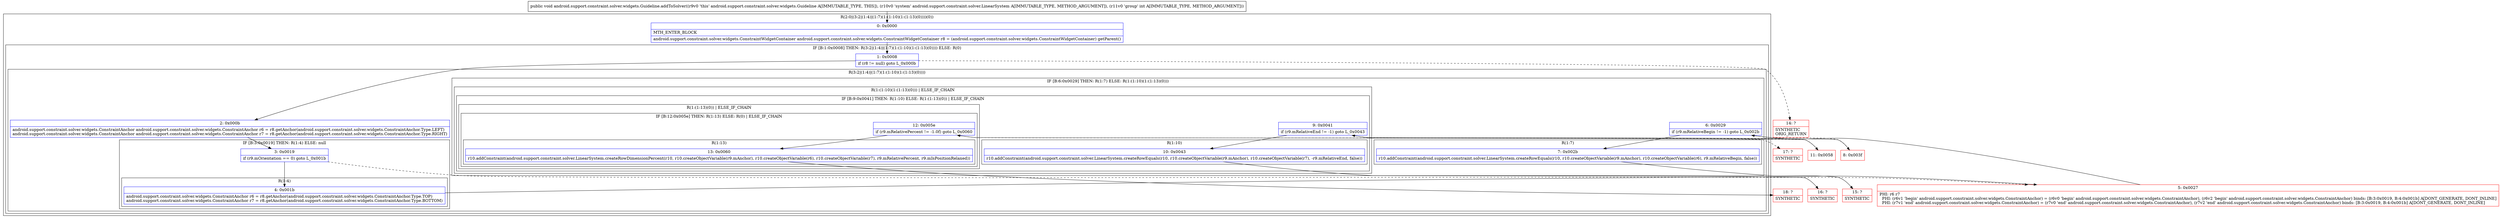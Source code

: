 digraph "CFG forandroid.support.constraint.solver.widgets.Guideline.addToSolver(Landroid\/support\/constraint\/solver\/LinearSystem;I)V" {
subgraph cluster_Region_1010655590 {
label = "R(2:0|(3:2|(1:4)|(1:7)(1:(1:10)(1:(1:13)(0))))(0))";
node [shape=record,color=blue];
Node_0 [shape=record,label="{0\:\ 0x0000|MTH_ENTER_BLOCK\l|android.support.constraint.solver.widgets.ConstraintWidgetContainer android.support.constraint.solver.widgets.ConstraintWidgetContainer r8 = (android.support.constraint.solver.widgets.ConstraintWidgetContainer) getParent()\l}"];
subgraph cluster_IfRegion_821452200 {
label = "IF [B:1:0x0008] THEN: R(3:2|(1:4)|(1:7)(1:(1:10)(1:(1:13)(0)))) ELSE: R(0)";
node [shape=record,color=blue];
Node_1 [shape=record,label="{1\:\ 0x0008|if (r8 != null) goto L_0x000b\l}"];
subgraph cluster_Region_678688912 {
label = "R(3:2|(1:4)|(1:7)(1:(1:10)(1:(1:13)(0))))";
node [shape=record,color=blue];
Node_2 [shape=record,label="{2\:\ 0x000b|android.support.constraint.solver.widgets.ConstraintAnchor android.support.constraint.solver.widgets.ConstraintAnchor r6 = r8.getAnchor(android.support.constraint.solver.widgets.ConstraintAnchor.Type.LEFT)\landroid.support.constraint.solver.widgets.ConstraintAnchor android.support.constraint.solver.widgets.ConstraintAnchor r7 = r8.getAnchor(android.support.constraint.solver.widgets.ConstraintAnchor.Type.RIGHT)\l}"];
subgraph cluster_IfRegion_1951603397 {
label = "IF [B:3:0x0019] THEN: R(1:4) ELSE: null";
node [shape=record,color=blue];
Node_3 [shape=record,label="{3\:\ 0x0019|if (r9.mOrientation == 0) goto L_0x001b\l}"];
subgraph cluster_Region_601690888 {
label = "R(1:4)";
node [shape=record,color=blue];
Node_4 [shape=record,label="{4\:\ 0x001b|android.support.constraint.solver.widgets.ConstraintAnchor r6 = r8.getAnchor(android.support.constraint.solver.widgets.ConstraintAnchor.Type.TOP)\landroid.support.constraint.solver.widgets.ConstraintAnchor r7 = r8.getAnchor(android.support.constraint.solver.widgets.ConstraintAnchor.Type.BOTTOM)\l}"];
}
}
subgraph cluster_IfRegion_1869828288 {
label = "IF [B:6:0x0029] THEN: R(1:7) ELSE: R(1:(1:10)(1:(1:13)(0)))";
node [shape=record,color=blue];
Node_6 [shape=record,label="{6\:\ 0x0029|if (r9.mRelativeBegin != \-1) goto L_0x002b\l}"];
subgraph cluster_Region_1950113860 {
label = "R(1:7)";
node [shape=record,color=blue];
Node_7 [shape=record,label="{7\:\ 0x002b|r10.addConstraint(android.support.constraint.solver.LinearSystem.createRowEquals(r10, r10.createObjectVariable(r9.mAnchor), r10.createObjectVariable(r6), r9.mRelativeBegin, false))\l}"];
}
subgraph cluster_Region_225293039 {
label = "R(1:(1:10)(1:(1:13)(0))) | ELSE_IF_CHAIN\l";
node [shape=record,color=blue];
subgraph cluster_IfRegion_839648789 {
label = "IF [B:9:0x0041] THEN: R(1:10) ELSE: R(1:(1:13)(0)) | ELSE_IF_CHAIN\l";
node [shape=record,color=blue];
Node_9 [shape=record,label="{9\:\ 0x0041|if (r9.mRelativeEnd != \-1) goto L_0x0043\l}"];
subgraph cluster_Region_1101379914 {
label = "R(1:10)";
node [shape=record,color=blue];
Node_10 [shape=record,label="{10\:\ 0x0043|r10.addConstraint(android.support.constraint.solver.LinearSystem.createRowEquals(r10, r10.createObjectVariable(r9.mAnchor), r10.createObjectVariable(r7), \-r9.mRelativeEnd, false))\l}"];
}
subgraph cluster_Region_1583724451 {
label = "R(1:(1:13)(0)) | ELSE_IF_CHAIN\l";
node [shape=record,color=blue];
subgraph cluster_IfRegion_736430591 {
label = "IF [B:12:0x005e] THEN: R(1:13) ELSE: R(0) | ELSE_IF_CHAIN\l";
node [shape=record,color=blue];
Node_12 [shape=record,label="{12\:\ 0x005e|if (r9.mRelativePercent != \-1.0f) goto L_0x0060\l}"];
subgraph cluster_Region_1990551670 {
label = "R(1:13)";
node [shape=record,color=blue];
Node_13 [shape=record,label="{13\:\ 0x0060|r10.addConstraint(android.support.constraint.solver.LinearSystem.createRowDimensionPercent(r10, r10.createObjectVariable(r9.mAnchor), r10.createObjectVariable(r6), r10.createObjectVariable(r7), r9.mRelativePercent, r9.mIsPositionRelaxed))\l}"];
}
subgraph cluster_Region_1266625702 {
label = "R(0)";
node [shape=record,color=blue];
}
}
}
}
}
}
}
subgraph cluster_Region_420587378 {
label = "R(0)";
node [shape=record,color=blue];
}
}
}
Node_5 [shape=record,color=red,label="{5\:\ 0x0027|PHI: r6 r7 \l  PHI: (r6v1 'begin' android.support.constraint.solver.widgets.ConstraintAnchor) = (r6v0 'begin' android.support.constraint.solver.widgets.ConstraintAnchor), (r6v2 'begin' android.support.constraint.solver.widgets.ConstraintAnchor) binds: [B:3:0x0019, B:4:0x001b] A[DONT_GENERATE, DONT_INLINE]\l  PHI: (r7v1 'end' android.support.constraint.solver.widgets.ConstraintAnchor) = (r7v0 'end' android.support.constraint.solver.widgets.ConstraintAnchor), (r7v2 'end' android.support.constraint.solver.widgets.ConstraintAnchor) binds: [B:3:0x0019, B:4:0x001b] A[DONT_GENERATE, DONT_INLINE]\l}"];
Node_8 [shape=record,color=red,label="{8\:\ 0x003f}"];
Node_11 [shape=record,color=red,label="{11\:\ 0x0058}"];
Node_14 [shape=record,color=red,label="{14\:\ ?|SYNTHETIC\lORIG_RETURN\l}"];
Node_15 [shape=record,color=red,label="{15\:\ ?|SYNTHETIC\l}"];
Node_16 [shape=record,color=red,label="{16\:\ ?|SYNTHETIC\l}"];
Node_17 [shape=record,color=red,label="{17\:\ ?|SYNTHETIC\l}"];
Node_18 [shape=record,color=red,label="{18\:\ ?|SYNTHETIC\l}"];
MethodNode[shape=record,label="{public void android.support.constraint.solver.widgets.Guideline.addToSolver((r9v0 'this' android.support.constraint.solver.widgets.Guideline A[IMMUTABLE_TYPE, THIS]), (r10v0 'system' android.support.constraint.solver.LinearSystem A[IMMUTABLE_TYPE, METHOD_ARGUMENT]), (r11v0 'group' int A[IMMUTABLE_TYPE, METHOD_ARGUMENT])) }"];
MethodNode -> Node_0;
Node_0 -> Node_1;
Node_1 -> Node_2;
Node_1 -> Node_14[style=dashed];
Node_2 -> Node_3;
Node_3 -> Node_4;
Node_3 -> Node_5[style=dashed];
Node_4 -> Node_5;
Node_6 -> Node_7;
Node_6 -> Node_8[style=dashed];
Node_7 -> Node_15;
Node_9 -> Node_10;
Node_9 -> Node_11[style=dashed];
Node_10 -> Node_16;
Node_12 -> Node_13;
Node_12 -> Node_17[style=dashed];
Node_13 -> Node_18;
Node_5 -> Node_6;
Node_8 -> Node_9;
Node_11 -> Node_12;
}

